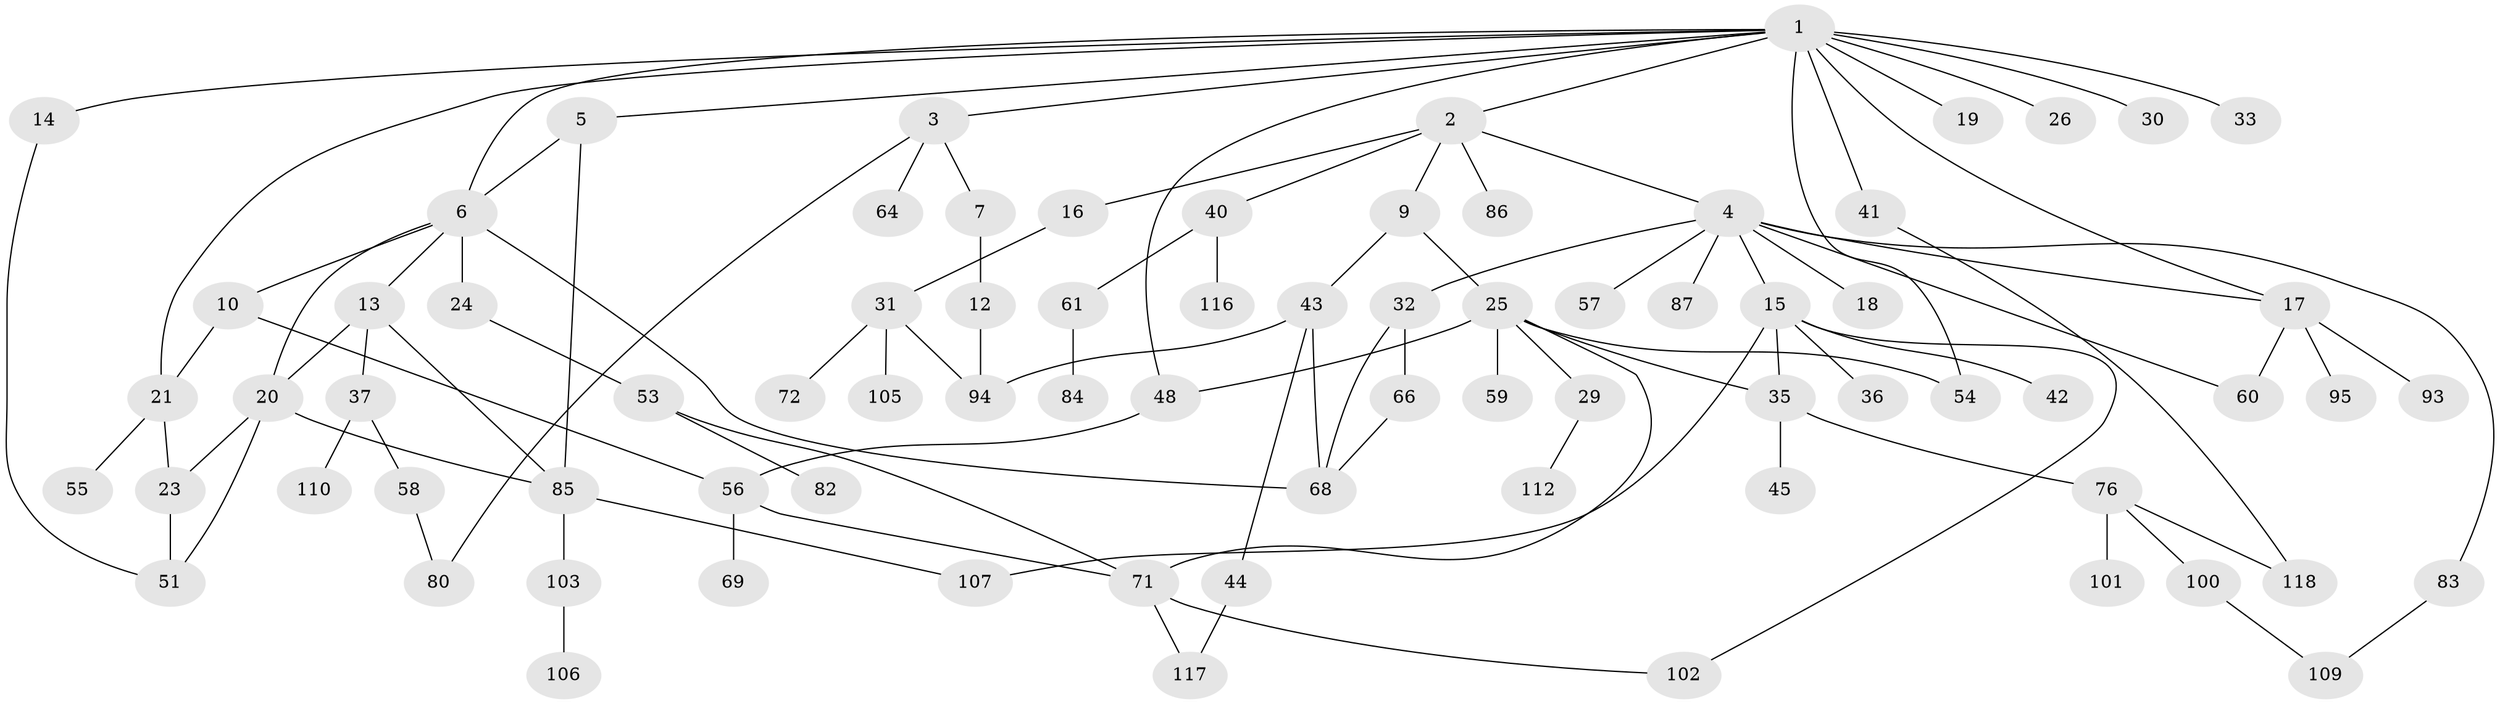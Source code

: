 // Generated by graph-tools (version 1.1) at 2025/23/03/03/25 07:23:33]
// undirected, 78 vertices, 104 edges
graph export_dot {
graph [start="1"]
  node [color=gray90,style=filled];
  1 [super="+11"];
  2 [super="+8"];
  3 [super="+46"];
  4 [super="+27"];
  5 [super="+62"];
  6 [super="+47"];
  7;
  9 [super="+91"];
  10 [super="+50"];
  12 [super="+28"];
  13;
  14 [super="+78"];
  15 [super="+89"];
  16 [super="+49"];
  17 [super="+22"];
  18;
  19;
  20 [super="+34"];
  21 [super="+111"];
  23 [super="+81"];
  24;
  25 [super="+74"];
  26;
  29 [super="+115"];
  30;
  31 [super="+65"];
  32 [super="+75"];
  33 [super="+73"];
  35 [super="+38"];
  36 [super="+79"];
  37 [super="+39"];
  40 [super="+52"];
  41;
  42;
  43 [super="+88"];
  44;
  45 [super="+77"];
  48 [super="+70"];
  51;
  53 [super="+63"];
  54;
  55;
  56;
  57 [super="+97"];
  58;
  59;
  60 [super="+90"];
  61 [super="+96"];
  64;
  66 [super="+67"];
  68 [super="+92"];
  69;
  71 [super="+114"];
  72;
  76 [super="+99"];
  80;
  82;
  83 [super="+108"];
  84;
  85 [super="+98"];
  86;
  87;
  93 [super="+104"];
  94;
  95;
  100;
  101;
  102;
  103;
  105;
  106;
  107;
  109 [super="+113"];
  110;
  112;
  116;
  117;
  118;
  1 -- 2;
  1 -- 3;
  1 -- 5;
  1 -- 6;
  1 -- 14;
  1 -- 17;
  1 -- 21;
  1 -- 33 [weight=2];
  1 -- 41;
  1 -- 48;
  1 -- 19;
  1 -- 54;
  1 -- 26;
  1 -- 30;
  2 -- 4;
  2 -- 9;
  2 -- 86;
  2 -- 16;
  2 -- 40;
  3 -- 7;
  3 -- 64;
  3 -- 80;
  4 -- 15;
  4 -- 18;
  4 -- 57;
  4 -- 32;
  4 -- 83;
  4 -- 87;
  4 -- 60;
  4 -- 17;
  5 -- 85;
  5 -- 6;
  6 -- 10;
  6 -- 13;
  6 -- 24;
  6 -- 20;
  6 -- 68;
  7 -- 12;
  9 -- 25;
  9 -- 43;
  10 -- 56;
  10 -- 21;
  12 -- 94;
  13 -- 20;
  13 -- 37;
  13 -- 85;
  14 -- 51;
  15 -- 35;
  15 -- 36;
  15 -- 42;
  15 -- 107;
  15 -- 102;
  16 -- 31;
  17 -- 95;
  17 -- 93 [weight=2];
  17 -- 60;
  20 -- 51;
  20 -- 85;
  20 -- 23;
  21 -- 23;
  21 -- 55;
  23 -- 51;
  24 -- 53;
  25 -- 29;
  25 -- 54;
  25 -- 59;
  25 -- 71;
  25 -- 48;
  25 -- 35;
  29 -- 112;
  31 -- 105;
  31 -- 72;
  31 -- 94;
  32 -- 66;
  32 -- 68;
  35 -- 76;
  35 -- 45;
  37 -- 58;
  37 -- 110;
  40 -- 116;
  40 -- 61;
  41 -- 118;
  43 -- 44;
  43 -- 68;
  43 -- 94;
  44 -- 117;
  48 -- 56;
  53 -- 82;
  53 -- 71;
  56 -- 69;
  56 -- 71;
  58 -- 80;
  61 -- 84;
  66 -- 68;
  71 -- 102;
  71 -- 117;
  76 -- 101;
  76 -- 100;
  76 -- 118;
  83 -- 109;
  85 -- 107;
  85 -- 103;
  100 -- 109;
  103 -- 106;
}
